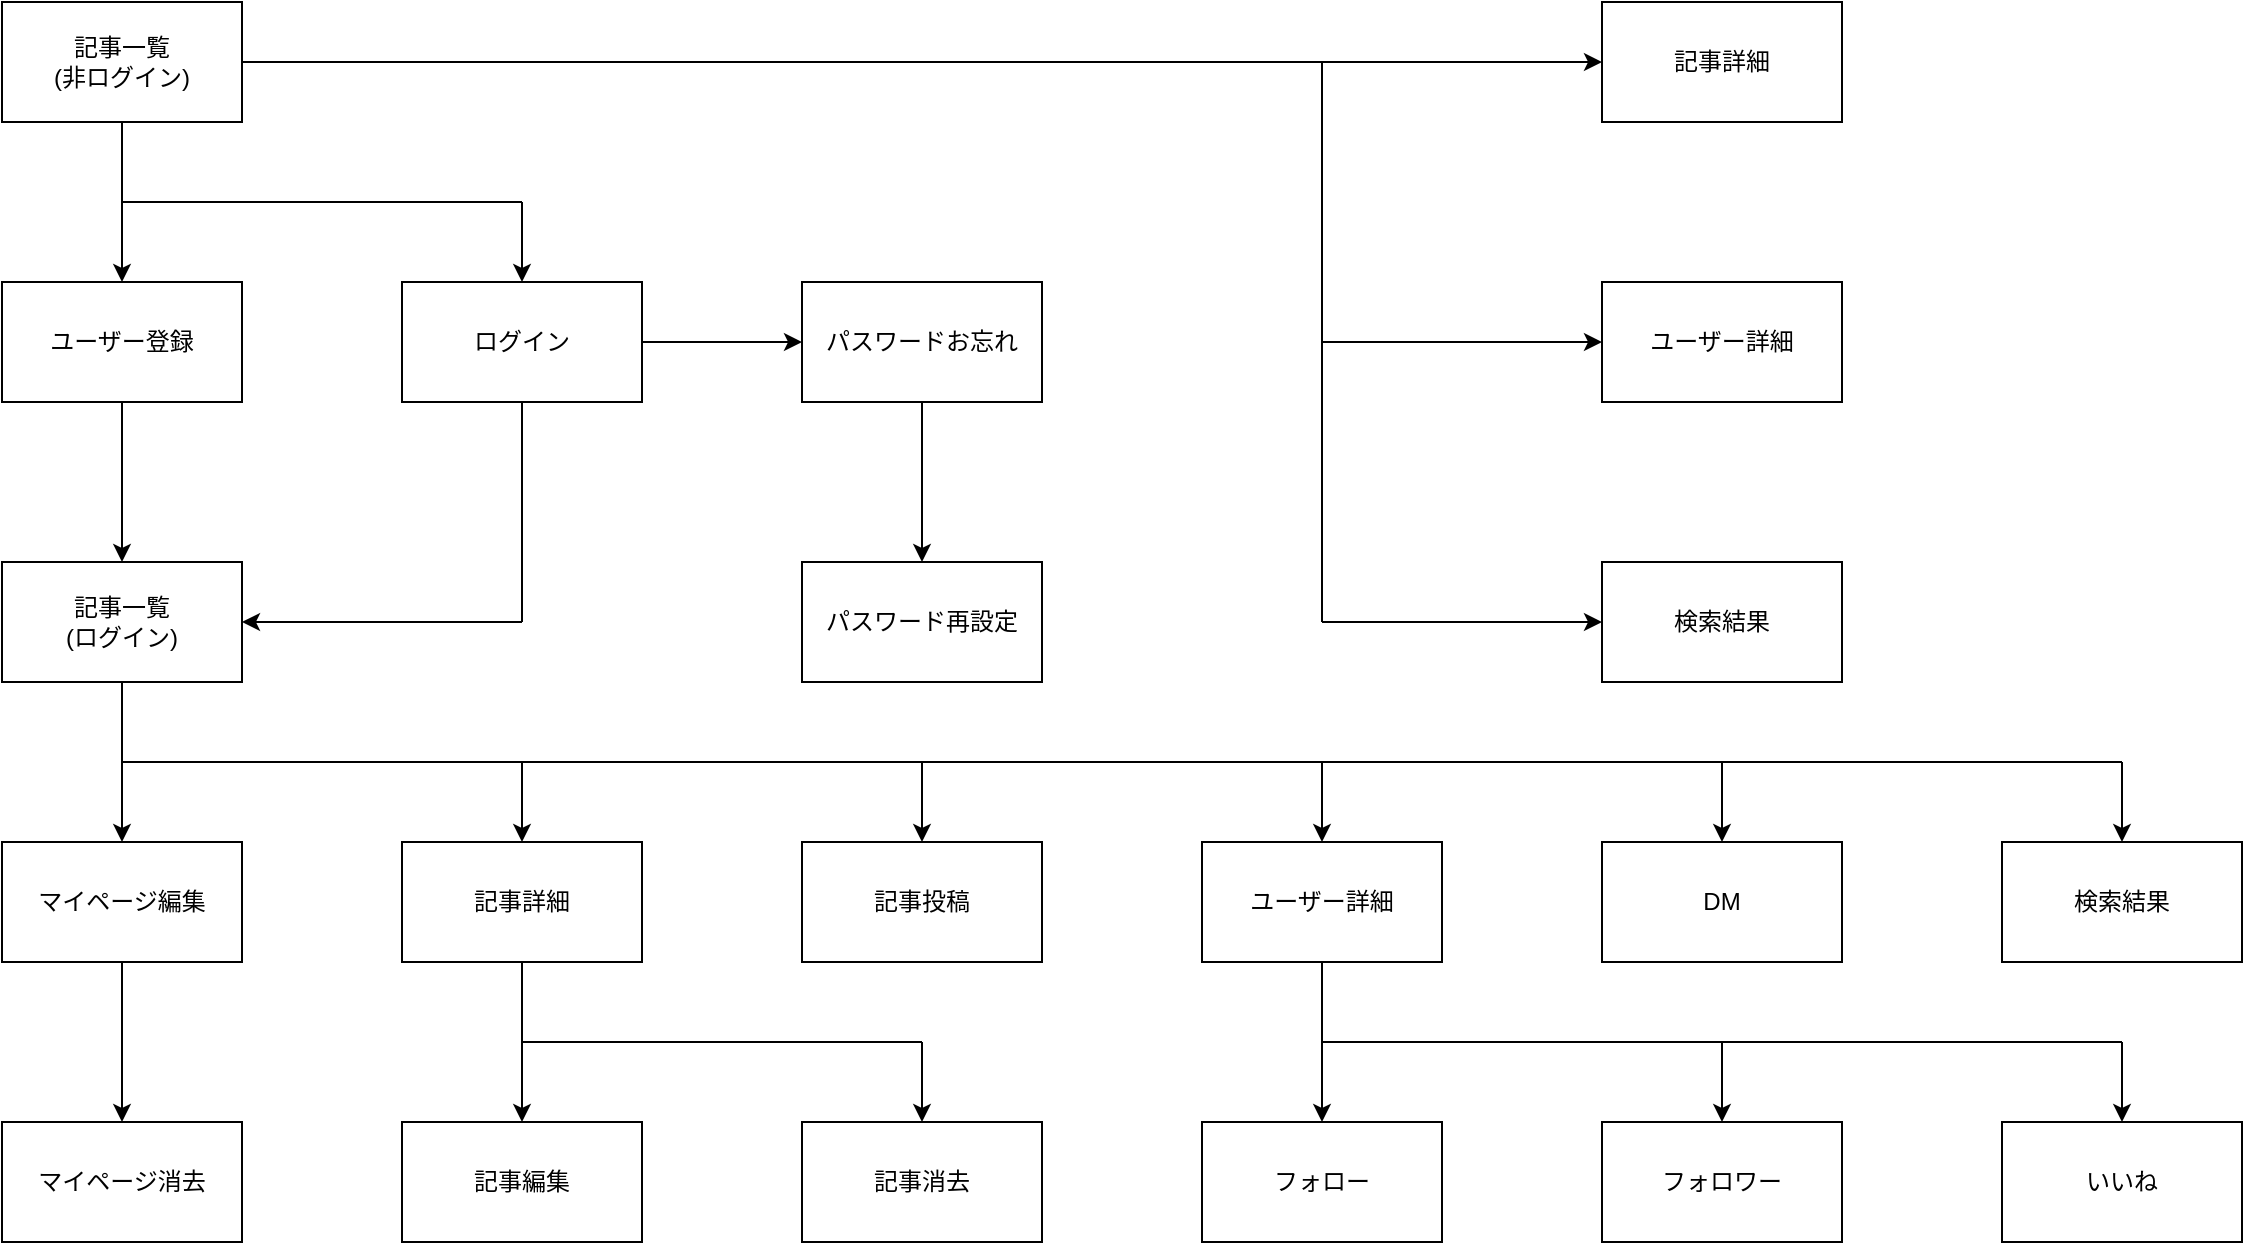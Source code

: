 <mxfile><diagram id="v97sD7AWx_AjKFMKodqa" name="ページ1"><mxGraphModel dx="1264" dy="1060" grid="1" gridSize="10" guides="1" tooltips="1" connect="1" arrows="1" fold="1" page="1" pageScale="1" pageWidth="1169" pageHeight="827" math="0" shadow="0"><root><mxCell id="0"/><mxCell id="1" parent="0"/><mxCell id="4" value="" style="edgeStyle=none;html=1;entryX=0;entryY=0.5;entryDx=0;entryDy=0;" parent="1" source="2" target="16" edge="1"><mxGeometry relative="1" as="geometry"><mxPoint x="820" y="80" as="targetPoint"/></mxGeometry></mxCell><mxCell id="6" value="" style="edgeStyle=none;html=1;entryX=0.5;entryY=0;entryDx=0;entryDy=0;" parent="1" source="2" target="5" edge="1"><mxGeometry relative="1" as="geometry"><Array as="points"/></mxGeometry></mxCell><mxCell id="2" value="記事一覧&lt;br&gt;(非ログイン)" style="rounded=0;whiteSpace=wrap;html=1;" parent="1" vertex="1"><mxGeometry x="40" y="40" width="120" height="60" as="geometry"/></mxCell><mxCell id="8" value="" style="edgeStyle=none;html=1;entryX=0.5;entryY=0;entryDx=0;entryDy=0;" parent="1" target="7" edge="1"><mxGeometry relative="1" as="geometry"><mxPoint x="300" y="140" as="sourcePoint"/></mxGeometry></mxCell><mxCell id="11" value="" style="edgeStyle=none;html=1;" parent="1" source="5" target="10" edge="1"><mxGeometry relative="1" as="geometry"/></mxCell><mxCell id="5" value="ユーザー登録" style="whiteSpace=wrap;html=1;rounded=0;" parent="1" vertex="1"><mxGeometry x="40" y="180" width="120" height="60" as="geometry"/></mxCell><mxCell id="13" value="" style="edgeStyle=none;html=1;" parent="1" source="7" target="12" edge="1"><mxGeometry relative="1" as="geometry"/></mxCell><mxCell id="7" value="ログイン" style="whiteSpace=wrap;html=1;rounded=0;" parent="1" vertex="1"><mxGeometry x="240" y="180" width="120" height="60" as="geometry"/></mxCell><mxCell id="9" value="" style="endArrow=none;html=1;" parent="1" edge="1"><mxGeometry width="50" height="50" relative="1" as="geometry"><mxPoint x="100" y="140" as="sourcePoint"/><mxPoint x="300" y="140" as="targetPoint"/><Array as="points"><mxPoint x="190" y="140"/></Array></mxGeometry></mxCell><mxCell id="29" value="" style="edgeStyle=none;html=1;" parent="1" target="28" edge="1"><mxGeometry relative="1" as="geometry"><mxPoint x="500" y="420" as="sourcePoint"/></mxGeometry></mxCell><mxCell id="10" value="記事一覧&lt;br&gt;(ログイン)" style="whiteSpace=wrap;html=1;rounded=0;" parent="1" vertex="1"><mxGeometry x="40" y="320" width="120" height="60" as="geometry"/></mxCell><mxCell id="25" value="" style="edgeStyle=none;html=1;" parent="1" source="12" target="24" edge="1"><mxGeometry relative="1" as="geometry"/></mxCell><mxCell id="12" value="パスワードお忘れ" style="whiteSpace=wrap;html=1;rounded=0;" parent="1" vertex="1"><mxGeometry x="440" y="180" width="120" height="60" as="geometry"/></mxCell><mxCell id="19" value="" style="edgeStyle=none;html=1;entryX=0;entryY=0.5;entryDx=0;entryDy=0;" parent="1" target="18" edge="1"><mxGeometry relative="1" as="geometry"><mxPoint x="700" y="70" as="targetPoint"/><mxPoint x="700" y="210" as="sourcePoint"/></mxGeometry></mxCell><mxCell id="16" value="記事詳細" style="rounded=0;whiteSpace=wrap;html=1;" parent="1" vertex="1"><mxGeometry x="840" y="40" width="120" height="60" as="geometry"/></mxCell><mxCell id="18" value="ユーザー詳細" style="rounded=0;whiteSpace=wrap;html=1;" parent="1" vertex="1"><mxGeometry x="840" y="180" width="120" height="60" as="geometry"/></mxCell><mxCell id="23" value="" style="endArrow=none;html=1;" parent="1" edge="1"><mxGeometry width="50" height="50" relative="1" as="geometry"><mxPoint x="700" y="210" as="sourcePoint"/><mxPoint x="700" y="70" as="targetPoint"/></mxGeometry></mxCell><mxCell id="24" value="パスワード再設定" style="whiteSpace=wrap;html=1;rounded=0;" parent="1" vertex="1"><mxGeometry x="440" y="320" width="120" height="60" as="geometry"/></mxCell><mxCell id="26" value="" style="endArrow=none;html=1;entryX=0.5;entryY=1;entryDx=0;entryDy=0;" parent="1" target="7" edge="1"><mxGeometry width="50" height="50" relative="1" as="geometry"><mxPoint x="300" y="350" as="sourcePoint"/><mxPoint x="560" y="390" as="targetPoint"/></mxGeometry></mxCell><mxCell id="27" value="" style="endArrow=classic;html=1;entryX=1;entryY=0.5;entryDx=0;entryDy=0;" parent="1" target="10" edge="1"><mxGeometry width="50" height="50" relative="1" as="geometry"><mxPoint x="300" y="350" as="sourcePoint"/><mxPoint x="560" y="390" as="targetPoint"/></mxGeometry></mxCell><mxCell id="28" value="記事投稿" style="whiteSpace=wrap;html=1;rounded=0;" parent="1" vertex="1"><mxGeometry x="440" y="460" width="120" height="60" as="geometry"/></mxCell><mxCell id="39" value="" style="edgeStyle=none;html=1;" parent="1" source="30" target="38" edge="1"><mxGeometry relative="1" as="geometry"/></mxCell><mxCell id="30" value="記事詳細" style="whiteSpace=wrap;html=1;rounded=0;" parent="1" vertex="1"><mxGeometry x="240" y="460" width="120" height="60" as="geometry"/></mxCell><mxCell id="37" value="" style="edgeStyle=none;html=1;entryX=0.5;entryY=0;entryDx=0;entryDy=0;" parent="1" target="36" edge="1"><mxGeometry relative="1" as="geometry"><mxPoint x="500" y="560" as="sourcePoint"/></mxGeometry></mxCell><mxCell id="44" value="" style="edgeStyle=none;html=1;" parent="1" source="34" target="43" edge="1"><mxGeometry relative="1" as="geometry"/></mxCell><mxCell id="34" value="マイページ編集" style="whiteSpace=wrap;html=1;rounded=0;" parent="1" vertex="1"><mxGeometry x="40" y="460" width="120" height="60" as="geometry"/></mxCell><mxCell id="36" value="記事消去" style="whiteSpace=wrap;html=1;rounded=0;" parent="1" vertex="1"><mxGeometry x="440" y="600" width="120" height="60" as="geometry"/></mxCell><mxCell id="38" value="記事編集" style="whiteSpace=wrap;html=1;rounded=0;" parent="1" vertex="1"><mxGeometry x="240" y="600" width="120" height="60" as="geometry"/></mxCell><mxCell id="40" value="" style="endArrow=none;html=1;" parent="1" edge="1"><mxGeometry width="50" height="50" relative="1" as="geometry"><mxPoint x="300" y="420" as="sourcePoint"/><mxPoint x="100" y="420" as="targetPoint"/></mxGeometry></mxCell><mxCell id="41" value="" style="endArrow=classic;html=1;" parent="1" target="30" edge="1"><mxGeometry width="50" height="50" relative="1" as="geometry"><mxPoint x="300" y="420" as="sourcePoint"/><mxPoint x="750" y="540" as="targetPoint"/></mxGeometry></mxCell><mxCell id="42" value="" style="endArrow=none;html=1;" parent="1" edge="1"><mxGeometry width="50" height="50" relative="1" as="geometry"><mxPoint x="300" y="560" as="sourcePoint"/><mxPoint x="500" y="560" as="targetPoint"/></mxGeometry></mxCell><mxCell id="43" value="マイページ消去" style="whiteSpace=wrap;html=1;rounded=0;" parent="1" vertex="1"><mxGeometry x="40" y="600" width="120" height="60" as="geometry"/></mxCell><mxCell id="47" value="" style="edgeStyle=none;html=1;exitX=0.5;exitY=1;exitDx=0;exitDy=0;" parent="1" source="10" edge="1"><mxGeometry relative="1" as="geometry"><mxPoint x="100.0" y="420" as="sourcePoint"/><mxPoint x="100.0" y="460" as="targetPoint"/></mxGeometry></mxCell><mxCell id="48" value="" style="endArrow=none;html=1;" parent="1" edge="1"><mxGeometry width="50" height="50" relative="1" as="geometry"><mxPoint x="500.0" y="420" as="sourcePoint"/><mxPoint x="300" y="420" as="targetPoint"/></mxGeometry></mxCell><mxCell id="67" value="" style="edgeStyle=none;html=1;" parent="1" source="49" target="65" edge="1"><mxGeometry relative="1" as="geometry"/></mxCell><mxCell id="49" value="ユーザー詳細" style="whiteSpace=wrap;html=1;rounded=0;" parent="1" vertex="1"><mxGeometry x="640" y="460" width="120" height="60" as="geometry"/></mxCell><mxCell id="73" value="" style="edgeStyle=none;html=1;" parent="1" target="68" edge="1"><mxGeometry relative="1" as="geometry"><mxPoint x="900" y="560" as="sourcePoint"/></mxGeometry></mxCell><mxCell id="51" value="DM" style="whiteSpace=wrap;html=1;rounded=0;" parent="1" vertex="1"><mxGeometry x="840" y="460" width="120" height="60" as="geometry"/></mxCell><mxCell id="72" value="" style="edgeStyle=none;html=1;" parent="1" target="69" edge="1"><mxGeometry relative="1" as="geometry"><mxPoint x="1100" y="560" as="sourcePoint"/></mxGeometry></mxCell><mxCell id="53" value="検索結果" style="whiteSpace=wrap;html=1;rounded=0;" parent="1" vertex="1"><mxGeometry x="1040" y="460" width="120" height="60" as="geometry"/></mxCell><mxCell id="55" value="" style="edgeStyle=none;html=1;" parent="1" edge="1"><mxGeometry relative="1" as="geometry"><mxPoint x="700.0" y="420" as="sourcePoint"/><mxPoint x="700.0" y="460" as="targetPoint"/></mxGeometry></mxCell><mxCell id="56" value="" style="endArrow=none;html=1;" parent="1" edge="1"><mxGeometry width="50" height="50" relative="1" as="geometry"><mxPoint x="700.0" y="420" as="sourcePoint"/><mxPoint x="500" y="420" as="targetPoint"/></mxGeometry></mxCell><mxCell id="57" value="" style="edgeStyle=none;html=1;" parent="1" edge="1"><mxGeometry relative="1" as="geometry"><mxPoint x="900.0" y="420" as="sourcePoint"/><mxPoint x="900.0" y="460" as="targetPoint"/></mxGeometry></mxCell><mxCell id="58" value="" style="endArrow=none;html=1;" parent="1" edge="1"><mxGeometry width="50" height="50" relative="1" as="geometry"><mxPoint x="900.0" y="420" as="sourcePoint"/><mxPoint x="700" y="420" as="targetPoint"/></mxGeometry></mxCell><mxCell id="59" value="" style="edgeStyle=none;html=1;" parent="1" edge="1"><mxGeometry relative="1" as="geometry"><mxPoint x="1100.0" y="420" as="sourcePoint"/><mxPoint x="1100.0" y="460" as="targetPoint"/></mxGeometry></mxCell><mxCell id="60" value="" style="endArrow=none;html=1;" parent="1" edge="1"><mxGeometry width="50" height="50" relative="1" as="geometry"><mxPoint x="1100.0" y="420" as="sourcePoint"/><mxPoint x="900" y="420" as="targetPoint"/></mxGeometry></mxCell><mxCell id="65" value="フォロー" style="whiteSpace=wrap;html=1;rounded=0;" parent="1" vertex="1"><mxGeometry x="640" y="600" width="120" height="60" as="geometry"/></mxCell><mxCell id="68" value="フォロワー" style="rounded=0;whiteSpace=wrap;html=1;" parent="1" vertex="1"><mxGeometry x="840" y="600" width="120" height="60" as="geometry"/></mxCell><mxCell id="69" value="いいね" style="rounded=0;whiteSpace=wrap;html=1;" parent="1" vertex="1"><mxGeometry x="1040" y="600" width="120" height="60" as="geometry"/></mxCell><mxCell id="70" value="" style="endArrow=none;html=1;" parent="1" edge="1"><mxGeometry width="50" height="50" relative="1" as="geometry"><mxPoint x="700" y="560" as="sourcePoint"/><mxPoint x="1100" y="560" as="targetPoint"/></mxGeometry></mxCell><mxCell id="74" value="" style="edgeStyle=none;html=1;entryX=0;entryY=0.5;entryDx=0;entryDy=0;" parent="1" target="75" edge="1"><mxGeometry relative="1" as="geometry"><mxPoint x="700" y="210" as="targetPoint"/><mxPoint x="700.0" y="350" as="sourcePoint"/></mxGeometry></mxCell><mxCell id="75" value="検索結果" style="rounded=0;whiteSpace=wrap;html=1;" parent="1" vertex="1"><mxGeometry x="840" y="320" width="120" height="60" as="geometry"/></mxCell><mxCell id="76" value="" style="endArrow=none;html=1;" parent="1" edge="1"><mxGeometry width="50" height="50" relative="1" as="geometry"><mxPoint x="700" y="350" as="sourcePoint"/><mxPoint x="700" y="210" as="targetPoint"/></mxGeometry></mxCell></root></mxGraphModel></diagram></mxfile>
